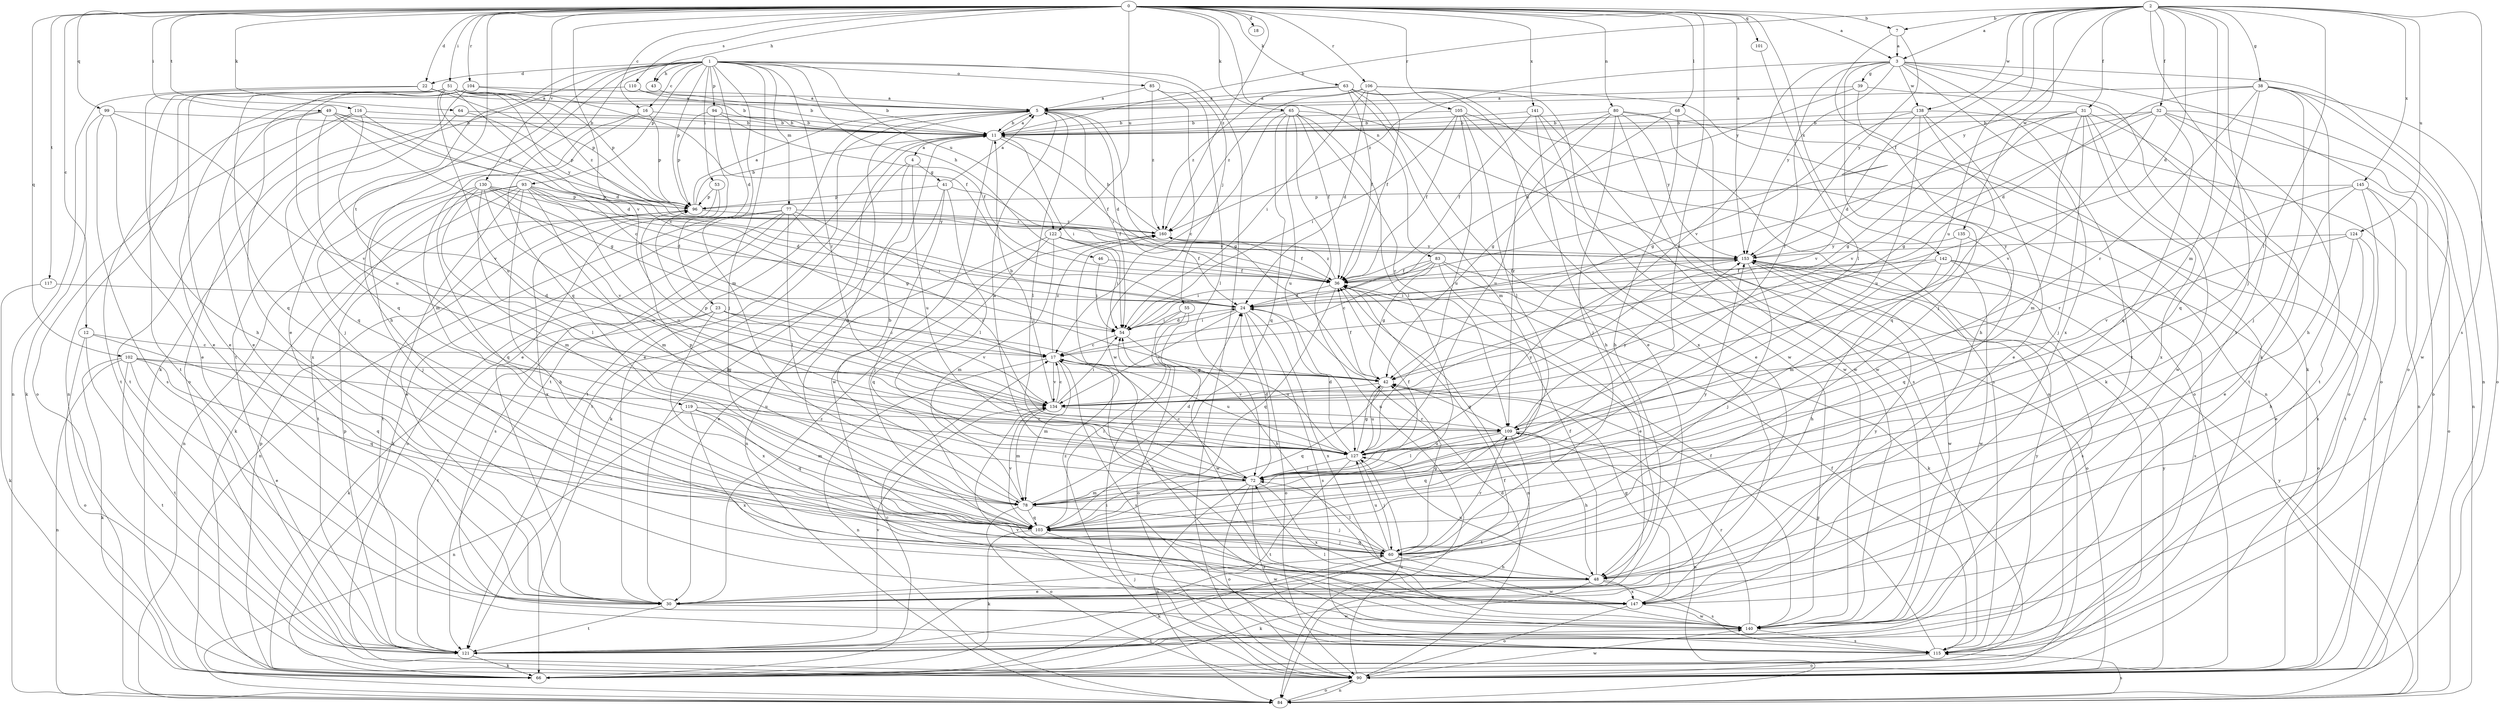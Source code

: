 strict digraph  {
0;
1;
2;
3;
4;
5;
7;
11;
12;
16;
17;
18;
22;
23;
24;
30;
31;
32;
36;
38;
39;
41;
42;
43;
46;
48;
49;
51;
53;
54;
55;
60;
63;
64;
65;
66;
68;
72;
77;
78;
80;
83;
84;
85;
90;
93;
94;
96;
99;
101;
102;
103;
104;
105;
106;
109;
110;
115;
116;
117;
119;
121;
122;
124;
127;
130;
134;
135;
138;
140;
141;
142;
145;
147;
153;
160;
0 -> 3  [label=a];
0 -> 7  [label=b];
0 -> 12  [label=c];
0 -> 16  [label=c];
0 -> 18  [label=d];
0 -> 22  [label=d];
0 -> 43  [label=h];
0 -> 49  [label=i];
0 -> 51  [label=i];
0 -> 63  [label=k];
0 -> 64  [label=k];
0 -> 65  [label=k];
0 -> 68  [label=l];
0 -> 72  [label=l];
0 -> 80  [label=n];
0 -> 83  [label=n];
0 -> 99  [label=q];
0 -> 101  [label=q];
0 -> 102  [label=q];
0 -> 104  [label=r];
0 -> 105  [label=r];
0 -> 106  [label=r];
0 -> 110  [label=s];
0 -> 116  [label=t];
0 -> 117  [label=t];
0 -> 119  [label=t];
0 -> 122  [label=u];
0 -> 130  [label=v];
0 -> 134  [label=v];
0 -> 141  [label=x];
0 -> 142  [label=x];
0 -> 153  [label=y];
0 -> 160  [label=z];
1 -> 16  [label=c];
1 -> 22  [label=d];
1 -> 23  [label=d];
1 -> 30  [label=e];
1 -> 43  [label=h];
1 -> 46  [label=h];
1 -> 48  [label=h];
1 -> 53  [label=i];
1 -> 55  [label=j];
1 -> 60  [label=j];
1 -> 66  [label=k];
1 -> 77  [label=m];
1 -> 78  [label=m];
1 -> 85  [label=o];
1 -> 90  [label=o];
1 -> 93  [label=p];
1 -> 94  [label=p];
1 -> 96  [label=p];
1 -> 103  [label=q];
1 -> 109  [label=r];
1 -> 121  [label=t];
1 -> 122  [label=u];
2 -> 3  [label=a];
2 -> 7  [label=b];
2 -> 11  [label=b];
2 -> 24  [label=d];
2 -> 31  [label=f];
2 -> 32  [label=f];
2 -> 36  [label=f];
2 -> 38  [label=g];
2 -> 60  [label=j];
2 -> 72  [label=l];
2 -> 78  [label=m];
2 -> 115  [label=s];
2 -> 121  [label=t];
2 -> 124  [label=u];
2 -> 127  [label=u];
2 -> 135  [label=w];
2 -> 138  [label=w];
2 -> 145  [label=x];
2 -> 153  [label=y];
3 -> 39  [label=g];
3 -> 60  [label=j];
3 -> 66  [label=k];
3 -> 84  [label=n];
3 -> 90  [label=o];
3 -> 109  [label=r];
3 -> 121  [label=t];
3 -> 134  [label=v];
3 -> 138  [label=w];
3 -> 147  [label=x];
3 -> 153  [label=y];
3 -> 160  [label=z];
4 -> 41  [label=g];
4 -> 66  [label=k];
4 -> 121  [label=t];
4 -> 127  [label=u];
5 -> 11  [label=b];
5 -> 24  [label=d];
5 -> 30  [label=e];
5 -> 42  [label=g];
5 -> 54  [label=i];
5 -> 72  [label=l];
5 -> 103  [label=q];
5 -> 121  [label=t];
7 -> 3  [label=a];
7 -> 66  [label=k];
7 -> 153  [label=y];
11 -> 4  [label=a];
11 -> 5  [label=a];
11 -> 36  [label=f];
11 -> 54  [label=i];
11 -> 121  [label=t];
11 -> 140  [label=w];
12 -> 17  [label=c];
12 -> 90  [label=o];
12 -> 103  [label=q];
12 -> 121  [label=t];
16 -> 11  [label=b];
16 -> 78  [label=m];
16 -> 96  [label=p];
16 -> 103  [label=q];
17 -> 42  [label=g];
17 -> 78  [label=m];
17 -> 84  [label=n];
17 -> 115  [label=s];
17 -> 127  [label=u];
17 -> 134  [label=v];
17 -> 160  [label=z];
22 -> 5  [label=a];
22 -> 48  [label=h];
22 -> 84  [label=n];
22 -> 96  [label=p];
23 -> 17  [label=c];
23 -> 54  [label=i];
23 -> 66  [label=k];
23 -> 121  [label=t];
23 -> 134  [label=v];
23 -> 147  [label=x];
24 -> 54  [label=i];
24 -> 90  [label=o];
24 -> 115  [label=s];
24 -> 134  [label=v];
24 -> 147  [label=x];
30 -> 11  [label=b];
30 -> 60  [label=j];
30 -> 121  [label=t];
30 -> 140  [label=w];
30 -> 160  [label=z];
31 -> 11  [label=b];
31 -> 42  [label=g];
31 -> 60  [label=j];
31 -> 78  [label=m];
31 -> 121  [label=t];
31 -> 134  [label=v];
31 -> 140  [label=w];
31 -> 147  [label=x];
32 -> 11  [label=b];
32 -> 24  [label=d];
32 -> 42  [label=g];
32 -> 84  [label=n];
32 -> 90  [label=o];
32 -> 103  [label=q];
32 -> 121  [label=t];
32 -> 134  [label=v];
36 -> 24  [label=d];
36 -> 84  [label=n];
36 -> 103  [label=q];
36 -> 160  [label=z];
38 -> 5  [label=a];
38 -> 24  [label=d];
38 -> 48  [label=h];
38 -> 60  [label=j];
38 -> 90  [label=o];
38 -> 103  [label=q];
38 -> 109  [label=r];
38 -> 140  [label=w];
39 -> 5  [label=a];
39 -> 24  [label=d];
39 -> 48  [label=h];
39 -> 90  [label=o];
41 -> 5  [label=a];
41 -> 36  [label=f];
41 -> 60  [label=j];
41 -> 72  [label=l];
41 -> 84  [label=n];
41 -> 96  [label=p];
42 -> 36  [label=f];
42 -> 103  [label=q];
42 -> 127  [label=u];
42 -> 134  [label=v];
43 -> 11  [label=b];
46 -> 36  [label=f];
46 -> 54  [label=i];
48 -> 17  [label=c];
48 -> 30  [label=e];
48 -> 36  [label=f];
48 -> 66  [label=k];
48 -> 115  [label=s];
48 -> 127  [label=u];
48 -> 147  [label=x];
49 -> 11  [label=b];
49 -> 24  [label=d];
49 -> 42  [label=g];
49 -> 96  [label=p];
49 -> 121  [label=t];
49 -> 127  [label=u];
49 -> 147  [label=x];
51 -> 5  [label=a];
51 -> 11  [label=b];
51 -> 17  [label=c];
51 -> 24  [label=d];
51 -> 30  [label=e];
51 -> 84  [label=n];
51 -> 96  [label=p];
51 -> 103  [label=q];
51 -> 121  [label=t];
51 -> 127  [label=u];
51 -> 153  [label=y];
51 -> 160  [label=z];
53 -> 96  [label=p];
53 -> 121  [label=t];
53 -> 147  [label=x];
54 -> 17  [label=c];
54 -> 24  [label=d];
54 -> 127  [label=u];
55 -> 48  [label=h];
55 -> 54  [label=i];
55 -> 90  [label=o];
55 -> 140  [label=w];
60 -> 42  [label=g];
60 -> 48  [label=h];
60 -> 66  [label=k];
60 -> 72  [label=l];
60 -> 103  [label=q];
60 -> 109  [label=r];
60 -> 127  [label=u];
60 -> 140  [label=w];
63 -> 5  [label=a];
63 -> 30  [label=e];
63 -> 36  [label=f];
63 -> 66  [label=k];
63 -> 78  [label=m];
63 -> 147  [label=x];
63 -> 160  [label=z];
64 -> 11  [label=b];
64 -> 60  [label=j];
64 -> 96  [label=p];
65 -> 11  [label=b];
65 -> 17  [label=c];
65 -> 36  [label=f];
65 -> 72  [label=l];
65 -> 84  [label=n];
65 -> 90  [label=o];
65 -> 103  [label=q];
65 -> 109  [label=r];
65 -> 127  [label=u];
66 -> 17  [label=c];
66 -> 36  [label=f];
66 -> 96  [label=p];
68 -> 11  [label=b];
68 -> 42  [label=g];
68 -> 48  [label=h];
68 -> 140  [label=w];
72 -> 5  [label=a];
72 -> 17  [label=c];
72 -> 24  [label=d];
72 -> 36  [label=f];
72 -> 78  [label=m];
72 -> 84  [label=n];
72 -> 90  [label=o];
72 -> 96  [label=p];
72 -> 115  [label=s];
72 -> 147  [label=x];
77 -> 54  [label=i];
77 -> 66  [label=k];
77 -> 72  [label=l];
77 -> 84  [label=n];
77 -> 90  [label=o];
77 -> 109  [label=r];
77 -> 115  [label=s];
77 -> 160  [label=z];
78 -> 11  [label=b];
78 -> 24  [label=d];
78 -> 60  [label=j];
78 -> 90  [label=o];
78 -> 103  [label=q];
80 -> 11  [label=b];
80 -> 60  [label=j];
80 -> 90  [label=o];
80 -> 109  [label=r];
80 -> 115  [label=s];
80 -> 127  [label=u];
80 -> 140  [label=w];
80 -> 153  [label=y];
83 -> 17  [label=c];
83 -> 30  [label=e];
83 -> 36  [label=f];
83 -> 42  [label=g];
83 -> 54  [label=i];
83 -> 66  [label=k];
83 -> 90  [label=o];
84 -> 90  [label=o];
84 -> 115  [label=s];
84 -> 153  [label=y];
85 -> 5  [label=a];
85 -> 72  [label=l];
85 -> 140  [label=w];
85 -> 160  [label=z];
90 -> 24  [label=d];
90 -> 54  [label=i];
90 -> 84  [label=n];
90 -> 127  [label=u];
90 -> 140  [label=w];
90 -> 153  [label=y];
90 -> 160  [label=z];
93 -> 24  [label=d];
93 -> 30  [label=e];
93 -> 42  [label=g];
93 -> 48  [label=h];
93 -> 66  [label=k];
93 -> 78  [label=m];
93 -> 84  [label=n];
93 -> 96  [label=p];
93 -> 121  [label=t];
93 -> 127  [label=u];
94 -> 11  [label=b];
94 -> 30  [label=e];
94 -> 36  [label=f];
94 -> 96  [label=p];
96 -> 5  [label=a];
96 -> 11  [label=b];
96 -> 160  [label=z];
99 -> 11  [label=b];
99 -> 30  [label=e];
99 -> 66  [label=k];
99 -> 115  [label=s];
99 -> 134  [label=v];
101 -> 72  [label=l];
102 -> 30  [label=e];
102 -> 42  [label=g];
102 -> 66  [label=k];
102 -> 84  [label=n];
102 -> 103  [label=q];
102 -> 121  [label=t];
102 -> 127  [label=u];
103 -> 54  [label=i];
103 -> 60  [label=j];
103 -> 66  [label=k];
103 -> 134  [label=v];
103 -> 140  [label=w];
103 -> 153  [label=y];
104 -> 5  [label=a];
104 -> 30  [label=e];
104 -> 36  [label=f];
104 -> 90  [label=o];
104 -> 103  [label=q];
105 -> 11  [label=b];
105 -> 36  [label=f];
105 -> 54  [label=i];
105 -> 72  [label=l];
105 -> 90  [label=o];
105 -> 115  [label=s];
105 -> 127  [label=u];
106 -> 5  [label=a];
106 -> 24  [label=d];
106 -> 36  [label=f];
106 -> 54  [label=i];
106 -> 84  [label=n];
106 -> 140  [label=w];
106 -> 160  [label=z];
109 -> 42  [label=g];
109 -> 48  [label=h];
109 -> 72  [label=l];
109 -> 84  [label=n];
109 -> 103  [label=q];
109 -> 121  [label=t];
109 -> 127  [label=u];
109 -> 153  [label=y];
110 -> 5  [label=a];
110 -> 11  [label=b];
110 -> 30  [label=e];
115 -> 36  [label=f];
115 -> 42  [label=g];
115 -> 90  [label=o];
115 -> 134  [label=v];
115 -> 153  [label=y];
116 -> 11  [label=b];
116 -> 17  [label=c];
116 -> 90  [label=o];
116 -> 121  [label=t];
116 -> 134  [label=v];
117 -> 24  [label=d];
117 -> 66  [label=k];
119 -> 78  [label=m];
119 -> 84  [label=n];
119 -> 103  [label=q];
119 -> 109  [label=r];
119 -> 147  [label=x];
121 -> 66  [label=k];
121 -> 96  [label=p];
121 -> 134  [label=v];
122 -> 30  [label=e];
122 -> 36  [label=f];
122 -> 54  [label=i];
122 -> 78  [label=m];
122 -> 103  [label=q];
122 -> 153  [label=y];
124 -> 30  [label=e];
124 -> 48  [label=h];
124 -> 134  [label=v];
124 -> 147  [label=x];
124 -> 153  [label=y];
127 -> 24  [label=d];
127 -> 42  [label=g];
127 -> 60  [label=j];
127 -> 72  [label=l];
127 -> 121  [label=t];
127 -> 153  [label=y];
130 -> 24  [label=d];
130 -> 60  [label=j];
130 -> 72  [label=l];
130 -> 78  [label=m];
130 -> 96  [label=p];
130 -> 103  [label=q];
130 -> 127  [label=u];
130 -> 134  [label=v];
130 -> 153  [label=y];
134 -> 11  [label=b];
134 -> 17  [label=c];
134 -> 54  [label=i];
134 -> 78  [label=m];
134 -> 96  [label=p];
134 -> 109  [label=r];
135 -> 78  [label=m];
135 -> 103  [label=q];
135 -> 153  [label=y];
138 -> 11  [label=b];
138 -> 30  [label=e];
138 -> 42  [label=g];
138 -> 84  [label=n];
138 -> 103  [label=q];
138 -> 127  [label=u];
138 -> 134  [label=v];
140 -> 36  [label=f];
140 -> 72  [label=l];
140 -> 109  [label=r];
140 -> 115  [label=s];
140 -> 121  [label=t];
141 -> 11  [label=b];
141 -> 30  [label=e];
141 -> 36  [label=f];
141 -> 48  [label=h];
141 -> 140  [label=w];
142 -> 17  [label=c];
142 -> 36  [label=f];
142 -> 48  [label=h];
142 -> 90  [label=o];
142 -> 115  [label=s];
142 -> 140  [label=w];
145 -> 30  [label=e];
145 -> 90  [label=o];
145 -> 96  [label=p];
145 -> 109  [label=r];
145 -> 115  [label=s];
145 -> 121  [label=t];
147 -> 42  [label=g];
147 -> 90  [label=o];
147 -> 140  [label=w];
147 -> 153  [label=y];
153 -> 36  [label=f];
153 -> 54  [label=i];
153 -> 60  [label=j];
153 -> 115  [label=s];
153 -> 140  [label=w];
160 -> 11  [label=b];
160 -> 36  [label=f];
160 -> 153  [label=y];
}
